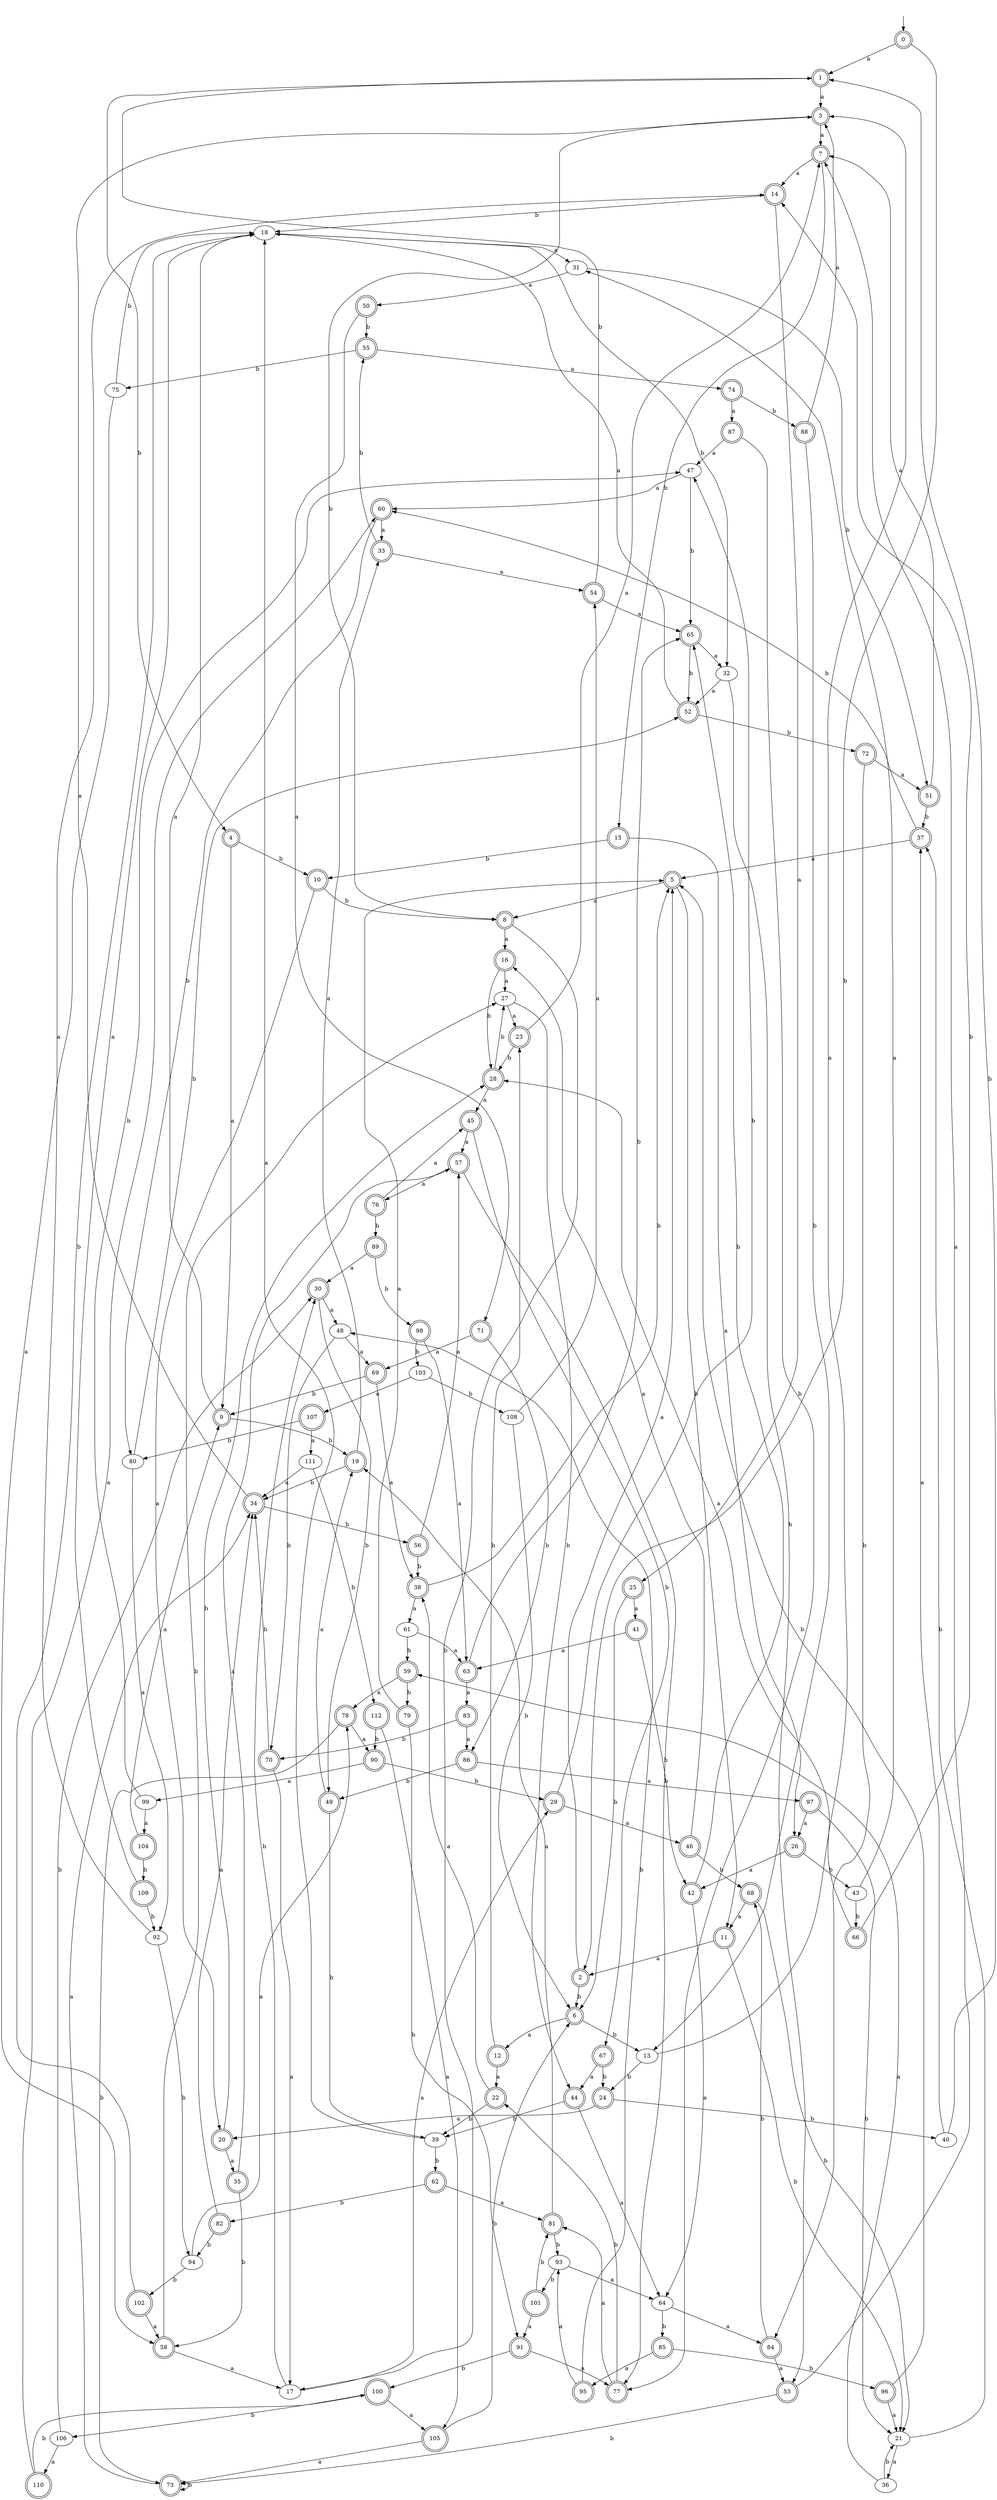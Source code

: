 digraph RandomDFA {
  __start0 [label="", shape=none];
  __start0 -> 0 [label=""];
  0 [shape=circle] [shape=doublecircle]
  0 -> 1 [label="a"]
  0 -> 2 [label="b"]
  1 [shape=doublecircle]
  1 -> 3 [label="a"]
  1 -> 4 [label="b"]
  2 [shape=doublecircle]
  2 -> 5 [label="a"]
  2 -> 6 [label="b"]
  3 [shape=doublecircle]
  3 -> 7 [label="a"]
  3 -> 8 [label="b"]
  4 [shape=doublecircle]
  4 -> 9 [label="a"]
  4 -> 10 [label="b"]
  5 [shape=doublecircle]
  5 -> 8 [label="a"]
  5 -> 11 [label="b"]
  6 [shape=doublecircle]
  6 -> 12 [label="a"]
  6 -> 13 [label="b"]
  7 [shape=doublecircle]
  7 -> 14 [label="a"]
  7 -> 15 [label="b"]
  8 [shape=doublecircle]
  8 -> 16 [label="a"]
  8 -> 17 [label="b"]
  9 [shape=doublecircle]
  9 -> 18 [label="a"]
  9 -> 19 [label="b"]
  10 [shape=doublecircle]
  10 -> 20 [label="a"]
  10 -> 8 [label="b"]
  11 [shape=doublecircle]
  11 -> 2 [label="a"]
  11 -> 21 [label="b"]
  12 [shape=doublecircle]
  12 -> 22 [label="a"]
  12 -> 23 [label="b"]
  13
  13 -> 3 [label="a"]
  13 -> 24 [label="b"]
  14 [shape=doublecircle]
  14 -> 25 [label="a"]
  14 -> 18 [label="b"]
  15 [shape=doublecircle]
  15 -> 26 [label="a"]
  15 -> 10 [label="b"]
  16 [shape=doublecircle]
  16 -> 27 [label="a"]
  16 -> 28 [label="b"]
  17
  17 -> 29 [label="a"]
  17 -> 30 [label="b"]
  18
  18 -> 31 [label="a"]
  18 -> 32 [label="b"]
  19 [shape=doublecircle]
  19 -> 33 [label="a"]
  19 -> 34 [label="b"]
  20 [shape=doublecircle]
  20 -> 35 [label="a"]
  20 -> 28 [label="b"]
  21
  21 -> 36 [label="a"]
  21 -> 37 [label="b"]
  22 [shape=doublecircle]
  22 -> 38 [label="a"]
  22 -> 39 [label="b"]
  23 [shape=doublecircle]
  23 -> 7 [label="a"]
  23 -> 28 [label="b"]
  24 [shape=doublecircle]
  24 -> 20 [label="a"]
  24 -> 40 [label="b"]
  25 [shape=doublecircle]
  25 -> 41 [label="a"]
  25 -> 6 [label="b"]
  26 [shape=doublecircle]
  26 -> 42 [label="a"]
  26 -> 43 [label="b"]
  27
  27 -> 23 [label="a"]
  27 -> 44 [label="b"]
  28 [shape=doublecircle]
  28 -> 45 [label="a"]
  28 -> 27 [label="b"]
  29 [shape=doublecircle]
  29 -> 46 [label="a"]
  29 -> 47 [label="b"]
  30 [shape=doublecircle]
  30 -> 48 [label="a"]
  30 -> 49 [label="b"]
  31
  31 -> 50 [label="a"]
  31 -> 51 [label="b"]
  32
  32 -> 52 [label="a"]
  32 -> 53 [label="b"]
  33 [shape=doublecircle]
  33 -> 54 [label="a"]
  33 -> 55 [label="b"]
  34 [shape=doublecircle]
  34 -> 3 [label="a"]
  34 -> 56 [label="b"]
  35 [shape=doublecircle]
  35 -> 57 [label="a"]
  35 -> 58 [label="b"]
  36
  36 -> 59 [label="a"]
  36 -> 21 [label="b"]
  37 [shape=doublecircle]
  37 -> 5 [label="a"]
  37 -> 60 [label="b"]
  38 [shape=doublecircle]
  38 -> 61 [label="a"]
  38 -> 5 [label="b"]
  39
  39 -> 18 [label="a"]
  39 -> 62 [label="b"]
  40
  40 -> 37 [label="a"]
  40 -> 1 [label="b"]
  41 [shape=doublecircle]
  41 -> 63 [label="a"]
  41 -> 42 [label="b"]
  42 [shape=doublecircle]
  42 -> 64 [label="a"]
  42 -> 65 [label="b"]
  43
  43 -> 31 [label="a"]
  43 -> 66 [label="b"]
  44 [shape=doublecircle]
  44 -> 64 [label="a"]
  44 -> 39 [label="b"]
  45 [shape=doublecircle]
  45 -> 57 [label="a"]
  45 -> 67 [label="b"]
  46 [shape=doublecircle]
  46 -> 16 [label="a"]
  46 -> 68 [label="b"]
  47
  47 -> 60 [label="a"]
  47 -> 65 [label="b"]
  48
  48 -> 69 [label="a"]
  48 -> 70 [label="b"]
  49 [shape=doublecircle]
  49 -> 19 [label="a"]
  49 -> 39 [label="b"]
  50 [shape=doublecircle]
  50 -> 71 [label="a"]
  50 -> 55 [label="b"]
  51 [shape=doublecircle]
  51 -> 7 [label="a"]
  51 -> 37 [label="b"]
  52 [shape=doublecircle]
  52 -> 18 [label="a"]
  52 -> 72 [label="b"]
  53 [shape=doublecircle]
  53 -> 7 [label="a"]
  53 -> 73 [label="b"]
  54 [shape=doublecircle]
  54 -> 65 [label="a"]
  54 -> 1 [label="b"]
  55 [shape=doublecircle]
  55 -> 74 [label="a"]
  55 -> 75 [label="b"]
  56 [shape=doublecircle]
  56 -> 57 [label="a"]
  56 -> 38 [label="b"]
  57 [shape=doublecircle]
  57 -> 76 [label="a"]
  57 -> 77 [label="b"]
  58 [shape=doublecircle]
  58 -> 17 [label="a"]
  58 -> 27 [label="b"]
  59 [shape=doublecircle]
  59 -> 78 [label="a"]
  59 -> 79 [label="b"]
  60 [shape=doublecircle]
  60 -> 33 [label="a"]
  60 -> 80 [label="b"]
  61
  61 -> 63 [label="a"]
  61 -> 59 [label="b"]
  62 [shape=doublecircle]
  62 -> 81 [label="a"]
  62 -> 82 [label="b"]
  63 [shape=doublecircle]
  63 -> 83 [label="a"]
  63 -> 65 [label="b"]
  64
  64 -> 84 [label="a"]
  64 -> 85 [label="b"]
  65 [shape=doublecircle]
  65 -> 32 [label="a"]
  65 -> 52 [label="b"]
  66 [shape=doublecircle]
  66 -> 28 [label="a"]
  66 -> 14 [label="b"]
  67 [shape=doublecircle]
  67 -> 44 [label="a"]
  67 -> 24 [label="b"]
  68 [shape=doublecircle]
  68 -> 11 [label="a"]
  68 -> 21 [label="b"]
  69 [shape=doublecircle]
  69 -> 38 [label="a"]
  69 -> 9 [label="b"]
  70 [shape=doublecircle]
  70 -> 17 [label="a"]
  70 -> 34 [label="b"]
  71 [shape=doublecircle]
  71 -> 69 [label="a"]
  71 -> 86 [label="b"]
  72 [shape=doublecircle]
  72 -> 51 [label="a"]
  72 -> 84 [label="b"]
  73 [shape=doublecircle]
  73 -> 34 [label="a"]
  73 -> 73 [label="b"]
  74 [shape=doublecircle]
  74 -> 87 [label="a"]
  74 -> 88 [label="b"]
  75
  75 -> 58 [label="a"]
  75 -> 18 [label="b"]
  76 [shape=doublecircle]
  76 -> 45 [label="a"]
  76 -> 89 [label="b"]
  77 [shape=doublecircle]
  77 -> 81 [label="a"]
  77 -> 22 [label="b"]
  78 [shape=doublecircle]
  78 -> 90 [label="a"]
  78 -> 73 [label="b"]
  79 [shape=doublecircle]
  79 -> 5 [label="a"]
  79 -> 91 [label="b"]
  80
  80 -> 92 [label="a"]
  80 -> 52 [label="b"]
  81 [shape=doublecircle]
  81 -> 19 [label="a"]
  81 -> 93 [label="b"]
  82 [shape=doublecircle]
  82 -> 34 [label="a"]
  82 -> 94 [label="b"]
  83 [shape=doublecircle]
  83 -> 86 [label="a"]
  83 -> 70 [label="b"]
  84 [shape=doublecircle]
  84 -> 53 [label="a"]
  84 -> 68 [label="b"]
  85 [shape=doublecircle]
  85 -> 95 [label="a"]
  85 -> 96 [label="b"]
  86 [shape=doublecircle]
  86 -> 97 [label="a"]
  86 -> 49 [label="b"]
  87 [shape=doublecircle]
  87 -> 47 [label="a"]
  87 -> 77 [label="b"]
  88 [shape=doublecircle]
  88 -> 3 [label="a"]
  88 -> 13 [label="b"]
  89 [shape=doublecircle]
  89 -> 30 [label="a"]
  89 -> 98 [label="b"]
  90 [shape=doublecircle]
  90 -> 99 [label="a"]
  90 -> 29 [label="b"]
  91 [shape=doublecircle]
  91 -> 77 [label="a"]
  91 -> 100 [label="b"]
  92
  92 -> 14 [label="a"]
  92 -> 94 [label="b"]
  93
  93 -> 64 [label="a"]
  93 -> 101 [label="b"]
  94
  94 -> 78 [label="a"]
  94 -> 102 [label="b"]
  95 [shape=doublecircle]
  95 -> 93 [label="a"]
  95 -> 48 [label="b"]
  96 [shape=doublecircle]
  96 -> 21 [label="a"]
  96 -> 5 [label="b"]
  97 [shape=doublecircle]
  97 -> 26 [label="a"]
  97 -> 21 [label="b"]
  98 [shape=doublecircle]
  98 -> 63 [label="a"]
  98 -> 103 [label="b"]
  99
  99 -> 104 [label="a"]
  99 -> 47 [label="b"]
  100 [shape=doublecircle]
  100 -> 105 [label="a"]
  100 -> 106 [label="b"]
  101 [shape=doublecircle]
  101 -> 91 [label="a"]
  101 -> 81 [label="b"]
  102 [shape=doublecircle]
  102 -> 58 [label="a"]
  102 -> 18 [label="b"]
  103
  103 -> 107 [label="a"]
  103 -> 108 [label="b"]
  104 [shape=doublecircle]
  104 -> 9 [label="a"]
  104 -> 109 [label="b"]
  105 [shape=doublecircle]
  105 -> 73 [label="a"]
  105 -> 6 [label="b"]
  106
  106 -> 110 [label="a"]
  106 -> 30 [label="b"]
  107 [shape=doublecircle]
  107 -> 111 [label="a"]
  107 -> 80 [label="b"]
  108
  108 -> 54 [label="a"]
  108 -> 6 [label="b"]
  109 [shape=doublecircle]
  109 -> 18 [label="a"]
  109 -> 92 [label="b"]
  110 [shape=doublecircle]
  110 -> 60 [label="a"]
  110 -> 100 [label="b"]
  111
  111 -> 34 [label="a"]
  111 -> 112 [label="b"]
  112 [shape=doublecircle]
  112 -> 105 [label="a"]
  112 -> 90 [label="b"]
}
